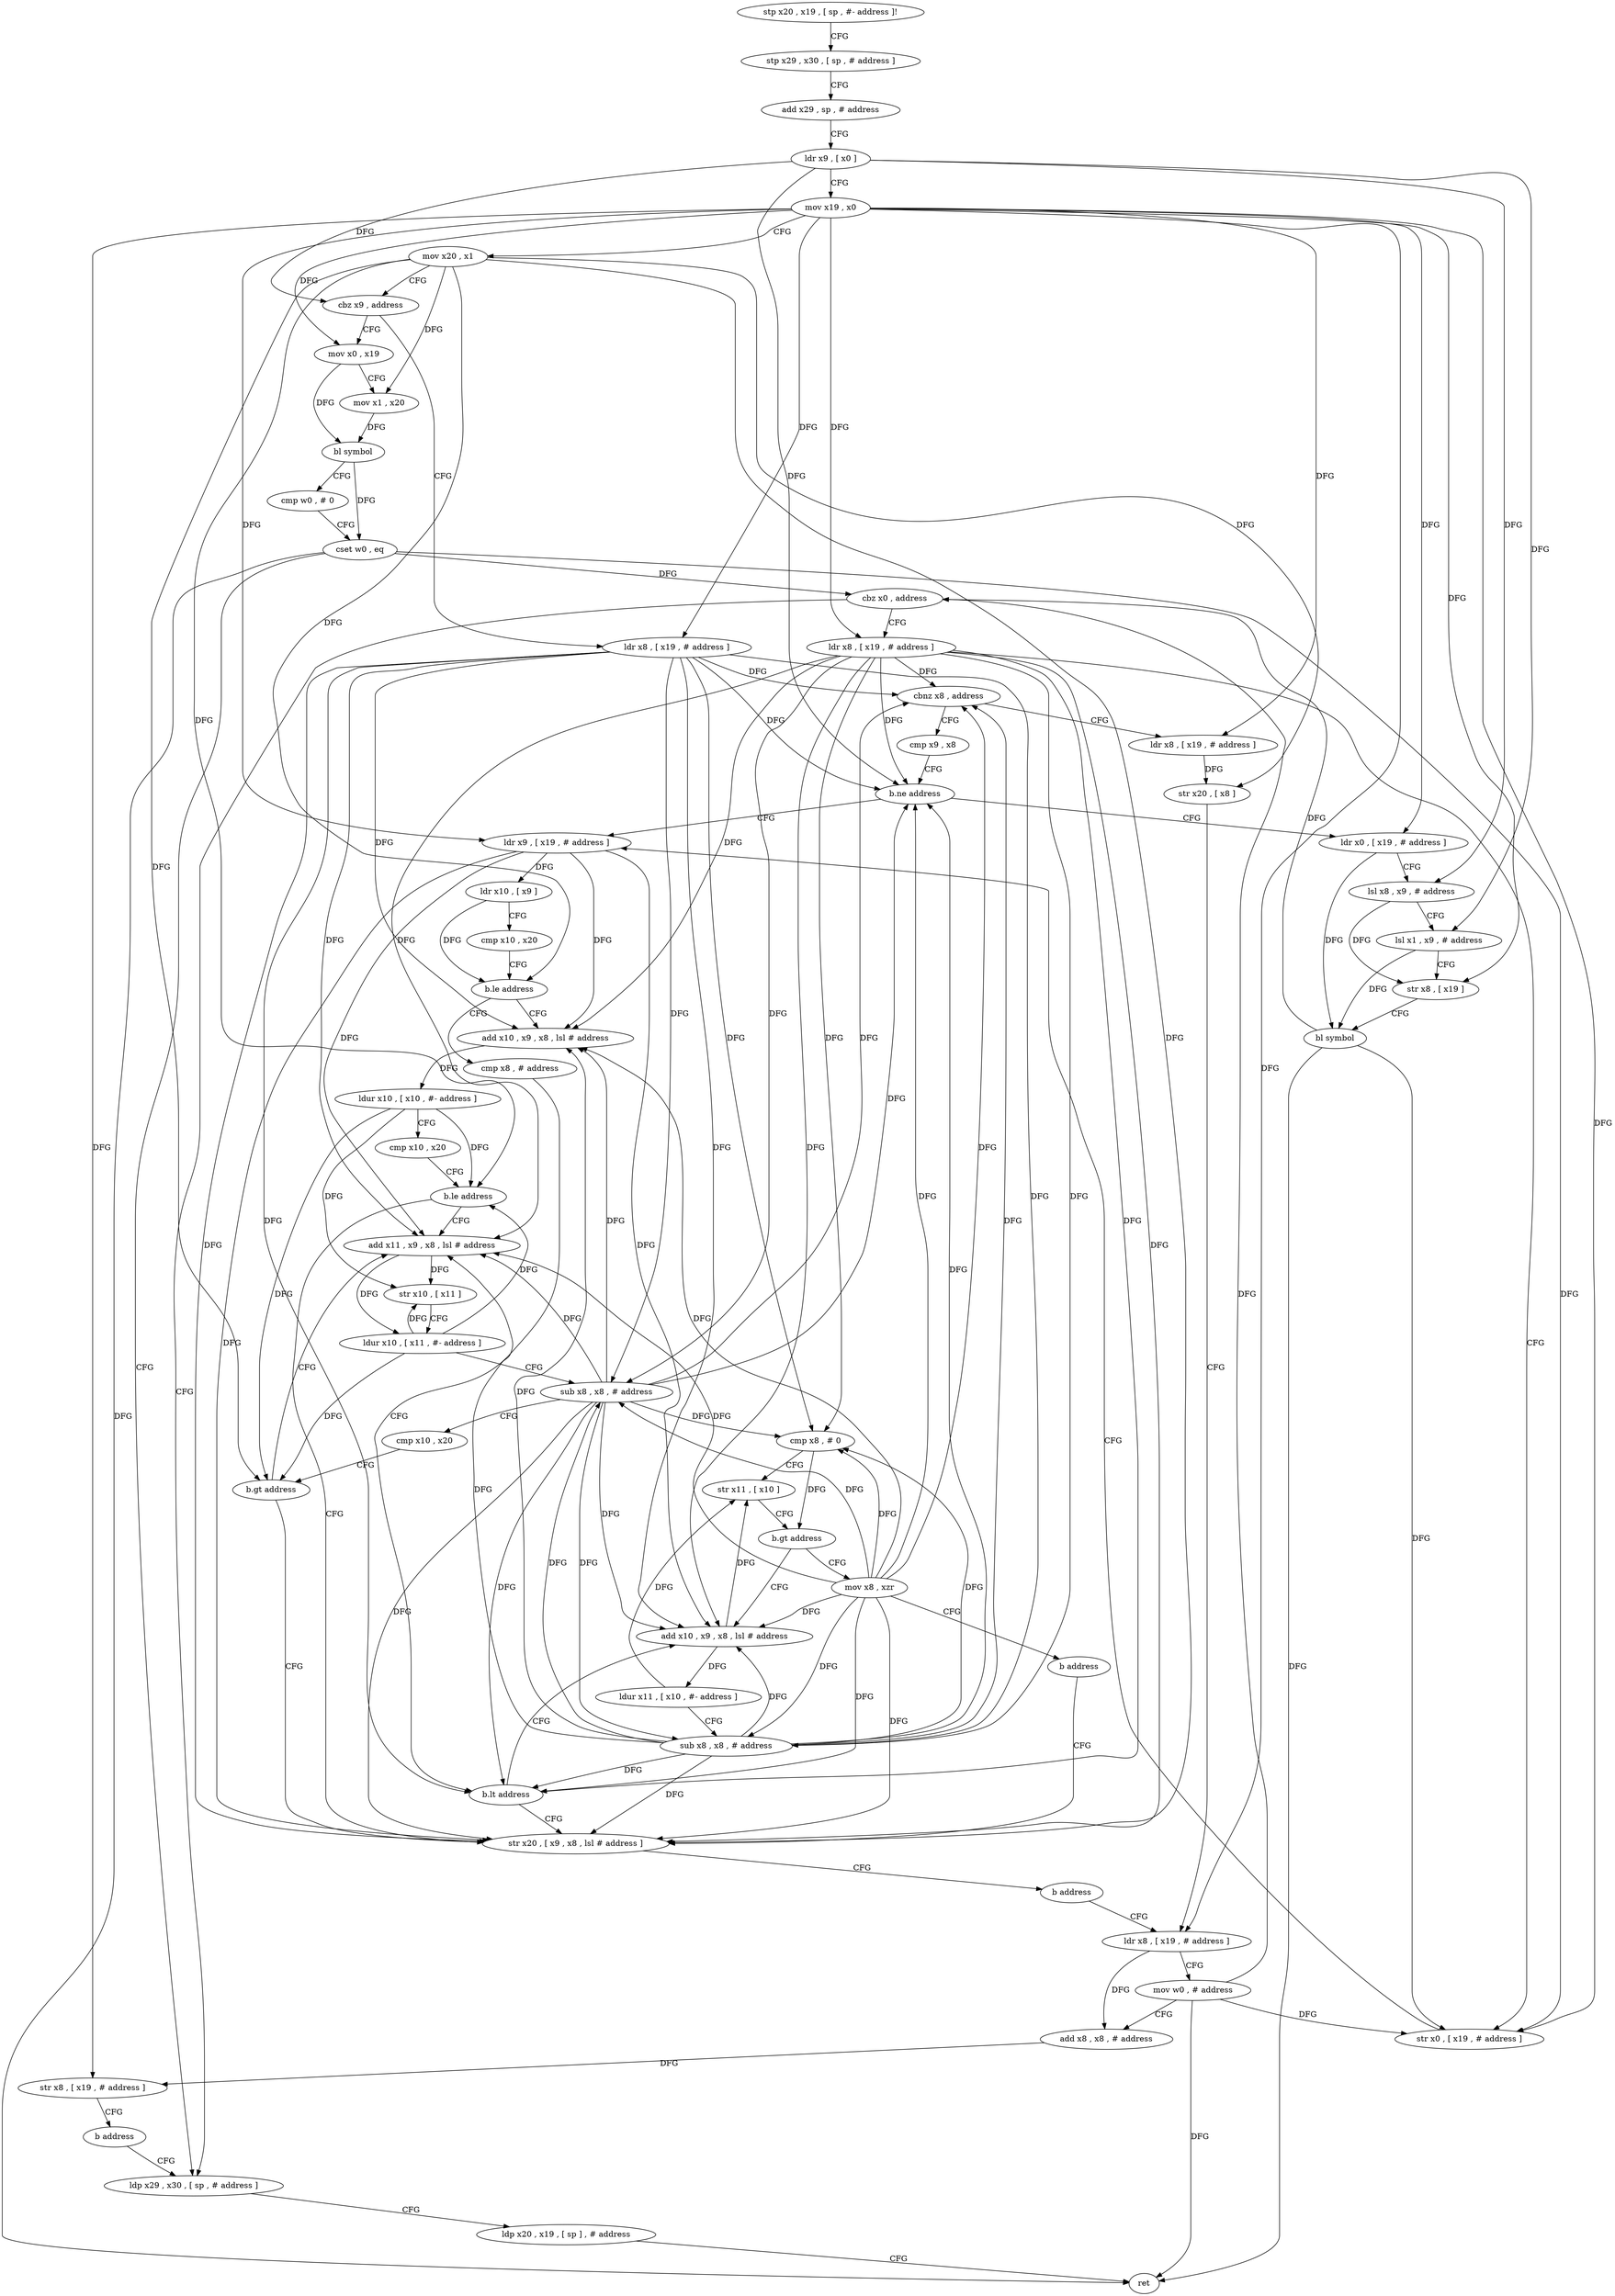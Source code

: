 digraph "func" {
"4241200" [label = "stp x20 , x19 , [ sp , #- address ]!" ]
"4241204" [label = "stp x29 , x30 , [ sp , # address ]" ]
"4241208" [label = "add x29 , sp , # address" ]
"4241212" [label = "ldr x9 , [ x0 ]" ]
"4241216" [label = "mov x19 , x0" ]
"4241220" [label = "mov x20 , x1" ]
"4241224" [label = "cbz x9 , address" ]
"4241264" [label = "mov x0 , x19" ]
"4241228" [label = "ldr x8 , [ x19 , # address ]" ]
"4241268" [label = "mov x1 , x20" ]
"4241272" [label = "bl symbol" ]
"4241276" [label = "cmp w0 , # 0" ]
"4241280" [label = "cset w0 , eq" ]
"4241284" [label = "ldp x29 , x30 , [ sp , # address ]" ]
"4241232" [label = "cbnz x8 , address" ]
"4241296" [label = "cmp x9 , x8" ]
"4241236" [label = "ldr x8 , [ x19 , # address ]" ]
"4241300" [label = "b.ne address" ]
"4241336" [label = "ldr x9 , [ x19 , # address ]" ]
"4241304" [label = "ldr x0 , [ x19 , # address ]" ]
"4241240" [label = "str x20 , [ x8 ]" ]
"4241244" [label = "ldr x8 , [ x19 , # address ]" ]
"4241340" [label = "ldr x10 , [ x9 ]" ]
"4241344" [label = "cmp x10 , x20" ]
"4241348" [label = "b.le address" ]
"4241392" [label = "add x10 , x9 , x8 , lsl # address" ]
"4241352" [label = "cmp x8 , # address" ]
"4241308" [label = "lsl x8 , x9 , # address" ]
"4241312" [label = "lsl x1 , x9 , # address" ]
"4241316" [label = "str x8 , [ x19 ]" ]
"4241320" [label = "bl symbol" ]
"4241324" [label = "cbz x0 , address" ]
"4241328" [label = "ldr x8 , [ x19 , # address ]" ]
"4241288" [label = "ldp x20 , x19 , [ sp ] , # address" ]
"4241292" [label = "ret" ]
"4241396" [label = "ldur x10 , [ x10 , #- address ]" ]
"4241400" [label = "cmp x10 , x20" ]
"4241404" [label = "b.le address" ]
"4241432" [label = "str x20 , [ x9 , x8 , lsl # address ]" ]
"4241408" [label = "add x11 , x9 , x8 , lsl # address" ]
"4241356" [label = "b.lt address" ]
"4241360" [label = "add x10 , x9 , x8 , lsl # address" ]
"4241332" [label = "str x0 , [ x19 , # address ]" ]
"4241436" [label = "b address" ]
"4241412" [label = "str x10 , [ x11 ]" ]
"4241416" [label = "ldur x10 , [ x11 , #- address ]" ]
"4241420" [label = "sub x8 , x8 , # address" ]
"4241424" [label = "cmp x10 , x20" ]
"4241428" [label = "b.gt address" ]
"4241364" [label = "ldur x11 , [ x10 , #- address ]" ]
"4241368" [label = "sub x8 , x8 , # address" ]
"4241372" [label = "cmp x8 , # 0" ]
"4241376" [label = "str x11 , [ x10 ]" ]
"4241380" [label = "b.gt address" ]
"4241384" [label = "mov x8 , xzr" ]
"4241248" [label = "mov w0 , # address" ]
"4241252" [label = "add x8 , x8 , # address" ]
"4241256" [label = "str x8 , [ x19 , # address ]" ]
"4241260" [label = "b address" ]
"4241388" [label = "b address" ]
"4241200" -> "4241204" [ label = "CFG" ]
"4241204" -> "4241208" [ label = "CFG" ]
"4241208" -> "4241212" [ label = "CFG" ]
"4241212" -> "4241216" [ label = "CFG" ]
"4241212" -> "4241224" [ label = "DFG" ]
"4241212" -> "4241300" [ label = "DFG" ]
"4241212" -> "4241308" [ label = "DFG" ]
"4241212" -> "4241312" [ label = "DFG" ]
"4241216" -> "4241220" [ label = "CFG" ]
"4241216" -> "4241264" [ label = "DFG" ]
"4241216" -> "4241228" [ label = "DFG" ]
"4241216" -> "4241236" [ label = "DFG" ]
"4241216" -> "4241336" [ label = "DFG" ]
"4241216" -> "4241304" [ label = "DFG" ]
"4241216" -> "4241316" [ label = "DFG" ]
"4241216" -> "4241244" [ label = "DFG" ]
"4241216" -> "4241256" [ label = "DFG" ]
"4241216" -> "4241328" [ label = "DFG" ]
"4241216" -> "4241332" [ label = "DFG" ]
"4241220" -> "4241224" [ label = "CFG" ]
"4241220" -> "4241268" [ label = "DFG" ]
"4241220" -> "4241240" [ label = "DFG" ]
"4241220" -> "4241348" [ label = "DFG" ]
"4241220" -> "4241404" [ label = "DFG" ]
"4241220" -> "4241432" [ label = "DFG" ]
"4241220" -> "4241428" [ label = "DFG" ]
"4241224" -> "4241264" [ label = "CFG" ]
"4241224" -> "4241228" [ label = "CFG" ]
"4241264" -> "4241268" [ label = "CFG" ]
"4241264" -> "4241272" [ label = "DFG" ]
"4241228" -> "4241232" [ label = "DFG" ]
"4241228" -> "4241300" [ label = "DFG" ]
"4241228" -> "4241392" [ label = "DFG" ]
"4241228" -> "4241356" [ label = "DFG" ]
"4241228" -> "4241432" [ label = "DFG" ]
"4241228" -> "4241408" [ label = "DFG" ]
"4241228" -> "4241420" [ label = "DFG" ]
"4241228" -> "4241360" [ label = "DFG" ]
"4241228" -> "4241368" [ label = "DFG" ]
"4241228" -> "4241372" [ label = "DFG" ]
"4241268" -> "4241272" [ label = "DFG" ]
"4241272" -> "4241276" [ label = "CFG" ]
"4241272" -> "4241280" [ label = "DFG" ]
"4241276" -> "4241280" [ label = "CFG" ]
"4241280" -> "4241284" [ label = "CFG" ]
"4241280" -> "4241324" [ label = "DFG" ]
"4241280" -> "4241292" [ label = "DFG" ]
"4241280" -> "4241332" [ label = "DFG" ]
"4241284" -> "4241288" [ label = "CFG" ]
"4241232" -> "4241296" [ label = "CFG" ]
"4241232" -> "4241236" [ label = "CFG" ]
"4241296" -> "4241300" [ label = "CFG" ]
"4241236" -> "4241240" [ label = "DFG" ]
"4241300" -> "4241336" [ label = "CFG" ]
"4241300" -> "4241304" [ label = "CFG" ]
"4241336" -> "4241340" [ label = "DFG" ]
"4241336" -> "4241392" [ label = "DFG" ]
"4241336" -> "4241432" [ label = "DFG" ]
"4241336" -> "4241408" [ label = "DFG" ]
"4241336" -> "4241360" [ label = "DFG" ]
"4241304" -> "4241308" [ label = "CFG" ]
"4241304" -> "4241320" [ label = "DFG" ]
"4241240" -> "4241244" [ label = "CFG" ]
"4241244" -> "4241248" [ label = "CFG" ]
"4241244" -> "4241252" [ label = "DFG" ]
"4241340" -> "4241344" [ label = "CFG" ]
"4241340" -> "4241348" [ label = "DFG" ]
"4241344" -> "4241348" [ label = "CFG" ]
"4241348" -> "4241392" [ label = "CFG" ]
"4241348" -> "4241352" [ label = "CFG" ]
"4241392" -> "4241396" [ label = "DFG" ]
"4241352" -> "4241356" [ label = "CFG" ]
"4241308" -> "4241312" [ label = "CFG" ]
"4241308" -> "4241316" [ label = "DFG" ]
"4241312" -> "4241316" [ label = "CFG" ]
"4241312" -> "4241320" [ label = "DFG" ]
"4241316" -> "4241320" [ label = "CFG" ]
"4241320" -> "4241324" [ label = "DFG" ]
"4241320" -> "4241292" [ label = "DFG" ]
"4241320" -> "4241332" [ label = "DFG" ]
"4241324" -> "4241284" [ label = "CFG" ]
"4241324" -> "4241328" [ label = "CFG" ]
"4241328" -> "4241332" [ label = "CFG" ]
"4241328" -> "4241232" [ label = "DFG" ]
"4241328" -> "4241300" [ label = "DFG" ]
"4241328" -> "4241392" [ label = "DFG" ]
"4241328" -> "4241356" [ label = "DFG" ]
"4241328" -> "4241432" [ label = "DFG" ]
"4241328" -> "4241408" [ label = "DFG" ]
"4241328" -> "4241420" [ label = "DFG" ]
"4241328" -> "4241360" [ label = "DFG" ]
"4241328" -> "4241368" [ label = "DFG" ]
"4241328" -> "4241372" [ label = "DFG" ]
"4241288" -> "4241292" [ label = "CFG" ]
"4241396" -> "4241400" [ label = "CFG" ]
"4241396" -> "4241404" [ label = "DFG" ]
"4241396" -> "4241412" [ label = "DFG" ]
"4241396" -> "4241428" [ label = "DFG" ]
"4241400" -> "4241404" [ label = "CFG" ]
"4241404" -> "4241432" [ label = "CFG" ]
"4241404" -> "4241408" [ label = "CFG" ]
"4241432" -> "4241436" [ label = "CFG" ]
"4241408" -> "4241412" [ label = "DFG" ]
"4241408" -> "4241416" [ label = "DFG" ]
"4241356" -> "4241432" [ label = "CFG" ]
"4241356" -> "4241360" [ label = "CFG" ]
"4241360" -> "4241364" [ label = "DFG" ]
"4241360" -> "4241376" [ label = "DFG" ]
"4241332" -> "4241336" [ label = "CFG" ]
"4241436" -> "4241244" [ label = "CFG" ]
"4241412" -> "4241416" [ label = "CFG" ]
"4241416" -> "4241420" [ label = "CFG" ]
"4241416" -> "4241412" [ label = "DFG" ]
"4241416" -> "4241404" [ label = "DFG" ]
"4241416" -> "4241428" [ label = "DFG" ]
"4241420" -> "4241424" [ label = "CFG" ]
"4241420" -> "4241232" [ label = "DFG" ]
"4241420" -> "4241300" [ label = "DFG" ]
"4241420" -> "4241392" [ label = "DFG" ]
"4241420" -> "4241356" [ label = "DFG" ]
"4241420" -> "4241408" [ label = "DFG" ]
"4241420" -> "4241432" [ label = "DFG" ]
"4241420" -> "4241360" [ label = "DFG" ]
"4241420" -> "4241368" [ label = "DFG" ]
"4241420" -> "4241372" [ label = "DFG" ]
"4241424" -> "4241428" [ label = "CFG" ]
"4241428" -> "4241408" [ label = "CFG" ]
"4241428" -> "4241432" [ label = "CFG" ]
"4241364" -> "4241368" [ label = "CFG" ]
"4241364" -> "4241376" [ label = "DFG" ]
"4241368" -> "4241372" [ label = "DFG" ]
"4241368" -> "4241232" [ label = "DFG" ]
"4241368" -> "4241300" [ label = "DFG" ]
"4241368" -> "4241392" [ label = "DFG" ]
"4241368" -> "4241356" [ label = "DFG" ]
"4241368" -> "4241408" [ label = "DFG" ]
"4241368" -> "4241420" [ label = "DFG" ]
"4241368" -> "4241360" [ label = "DFG" ]
"4241368" -> "4241432" [ label = "DFG" ]
"4241372" -> "4241376" [ label = "CFG" ]
"4241372" -> "4241380" [ label = "DFG" ]
"4241376" -> "4241380" [ label = "CFG" ]
"4241380" -> "4241360" [ label = "CFG" ]
"4241380" -> "4241384" [ label = "CFG" ]
"4241384" -> "4241388" [ label = "CFG" ]
"4241384" -> "4241232" [ label = "DFG" ]
"4241384" -> "4241300" [ label = "DFG" ]
"4241384" -> "4241392" [ label = "DFG" ]
"4241384" -> "4241356" [ label = "DFG" ]
"4241384" -> "4241408" [ label = "DFG" ]
"4241384" -> "4241420" [ label = "DFG" ]
"4241384" -> "4241360" [ label = "DFG" ]
"4241384" -> "4241368" [ label = "DFG" ]
"4241384" -> "4241372" [ label = "DFG" ]
"4241384" -> "4241432" [ label = "DFG" ]
"4241248" -> "4241252" [ label = "CFG" ]
"4241248" -> "4241324" [ label = "DFG" ]
"4241248" -> "4241292" [ label = "DFG" ]
"4241248" -> "4241332" [ label = "DFG" ]
"4241252" -> "4241256" [ label = "DFG" ]
"4241256" -> "4241260" [ label = "CFG" ]
"4241260" -> "4241284" [ label = "CFG" ]
"4241388" -> "4241432" [ label = "CFG" ]
}
